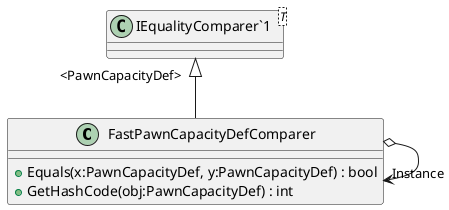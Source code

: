 @startuml
class FastPawnCapacityDefComparer {
    + Equals(x:PawnCapacityDef, y:PawnCapacityDef) : bool
    + GetHashCode(obj:PawnCapacityDef) : int
}
class "IEqualityComparer`1"<T> {
}
"IEqualityComparer`1" "<PawnCapacityDef>" <|-- FastPawnCapacityDefComparer
FastPawnCapacityDefComparer o-> "Instance" FastPawnCapacityDefComparer
@enduml
